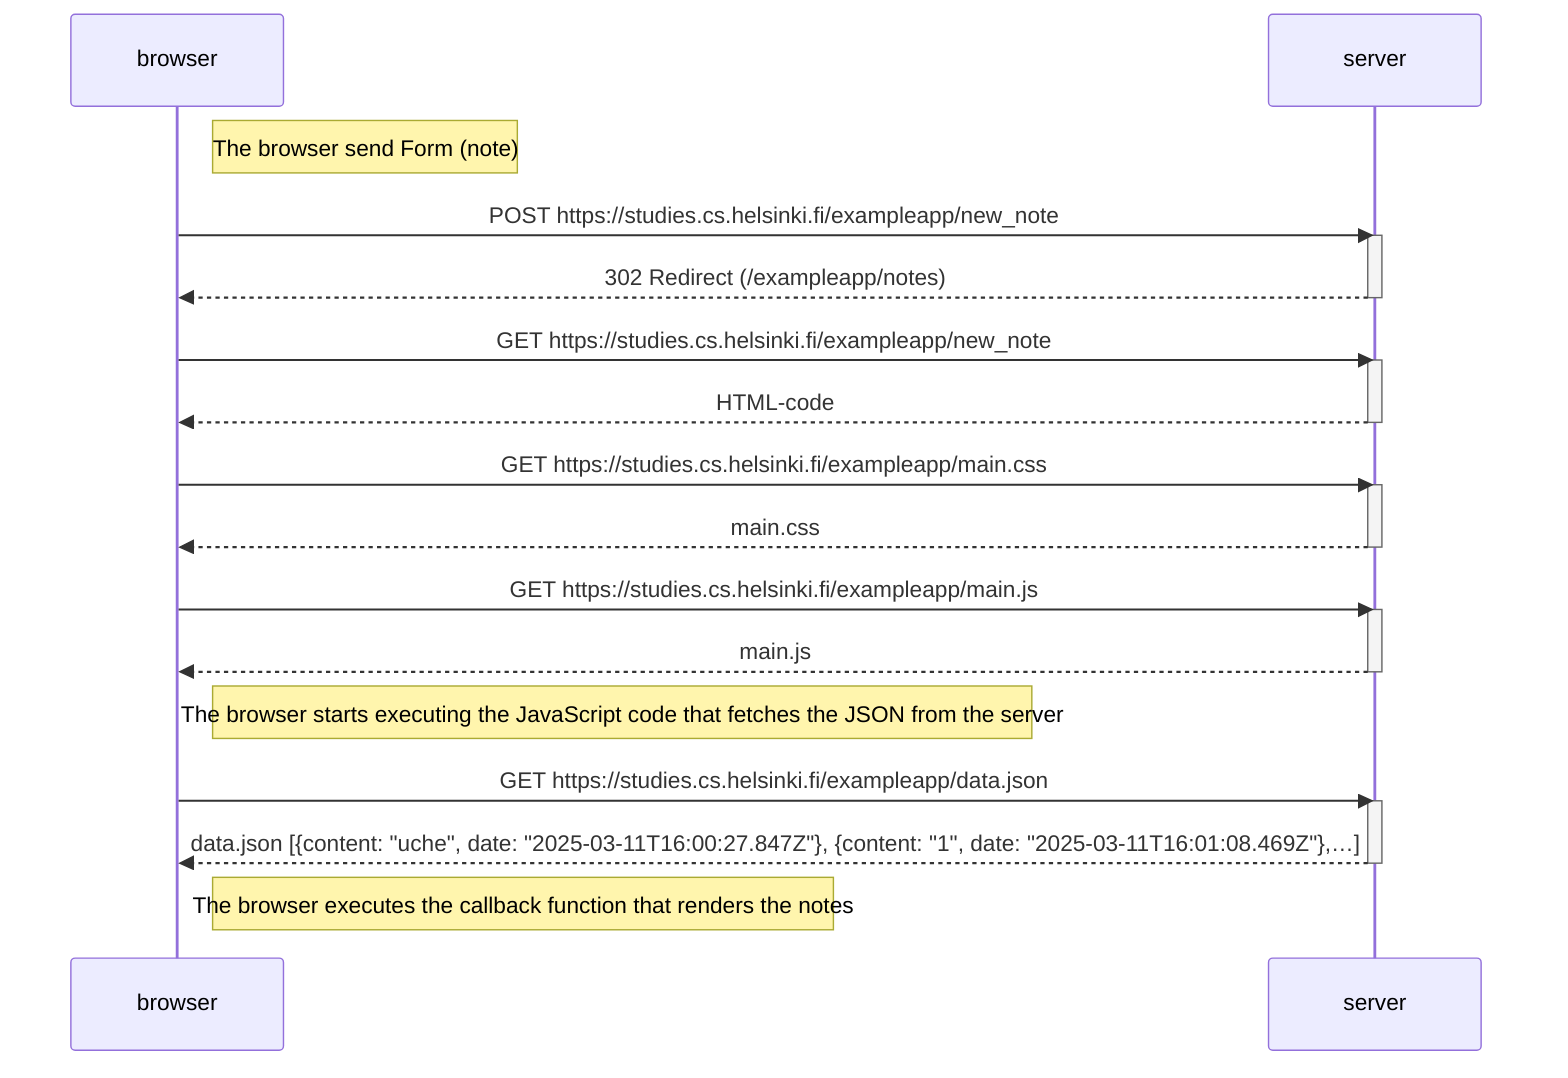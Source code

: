 sequenceDiagram
    participant browser
    participant server

    Note right of browser: The browser send Form (note)

    browser->>server: POST https://studies.cs.helsinki.fi/exampleapp/new_note
    activate server
    server-->>browser: 302 Redirect (/exampleapp/notes)
    deactivate server

    browser->>server: GET https://studies.cs.helsinki.fi/exampleapp/new_note
    activate server
    server-->>browser: HTML-code
    deactivate server

    browser->>server: GET https://studies.cs.helsinki.fi/exampleapp/main.css
    activate server
    server-->>browser: main.css
    deactivate server

    browser->>server: GET https://studies.cs.helsinki.fi/exampleapp/main.js
    activate server
    server-->>browser: main.js
    deactivate server

    Note right of browser: The browser starts executing the JavaScript code that fetches the JSON from the server

    browser->>server: GET https://studies.cs.helsinki.fi/exampleapp/data.json
    activate server
    server-->>browser: data.json [{content: "uche", date: "2025-03-11T16:00:27.847Z"}, {content: "1", date: "2025-03-11T16:01:08.469Z"},…]
    deactivate server

    Note right of browser: The browser executes the callback function that renders the notes